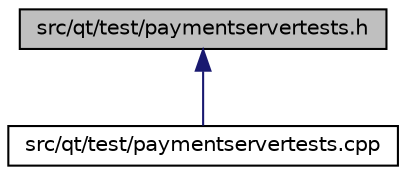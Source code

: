 digraph "src/qt/test/paymentservertests.h"
{
  edge [fontname="Helvetica",fontsize="10",labelfontname="Helvetica",labelfontsize="10"];
  node [fontname="Helvetica",fontsize="10",shape=record];
  Node149 [label="src/qt/test/paymentservertests.h",height=0.2,width=0.4,color="black", fillcolor="grey75", style="filled", fontcolor="black"];
  Node149 -> Node150 [dir="back",color="midnightblue",fontsize="10",style="solid",fontname="Helvetica"];
  Node150 [label="src/qt/test/paymentservertests.cpp",height=0.2,width=0.4,color="black", fillcolor="white", style="filled",URL="$paymentservertests_8cpp.html"];
}
